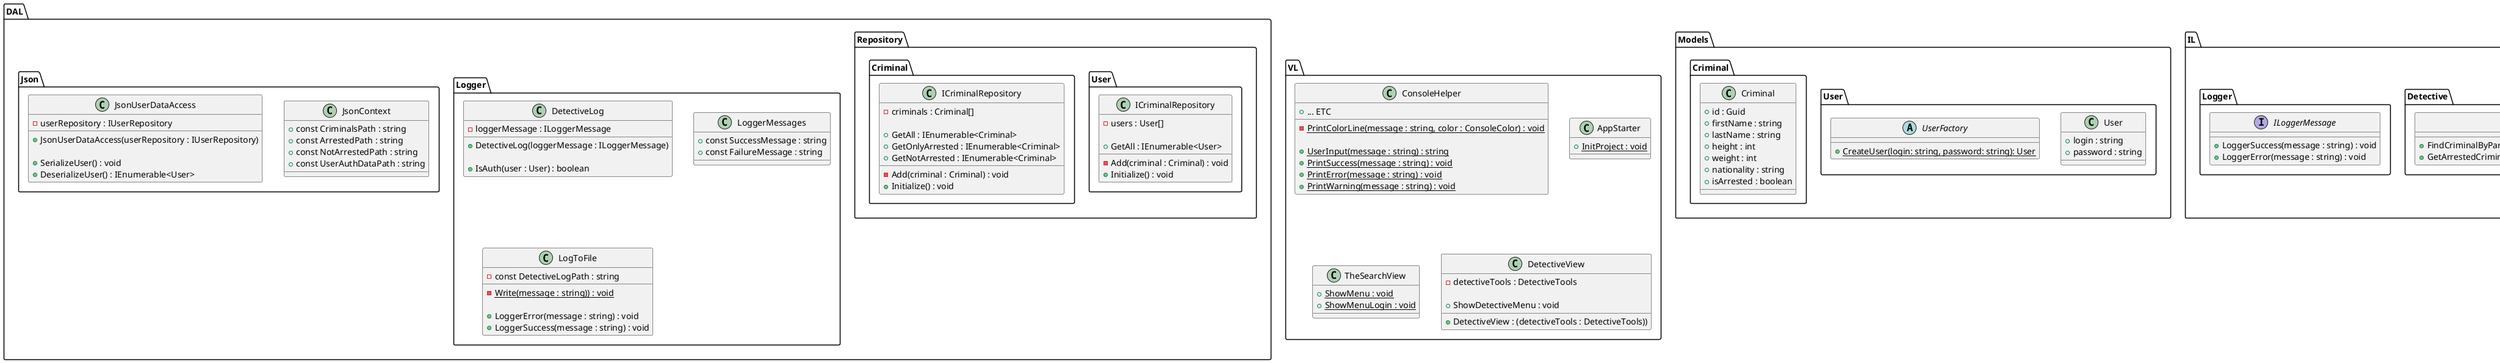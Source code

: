 @startuml

package "Models" {
    package User{
        class User{
            + login : string
            + password : string
        }
        abstract class UserFactory{
            + {static} CreateUser(login: string, password: string): User
        } 
    }
    
    package Criminal{
        class Criminal{
            + id : Guid
            + firstName : string
            + lastName : string
            + height : int
            + weight : int
            + nationality : string
            + isArrested : boolean
        }   
    }
}

package "IL" {
    package User{
        interface IUserRepository{
            + GetAll() : IEnumerable<User>
        }
        interface IUserSerializer{
            + SerializeUser() : void
            + DeserializeUser() : IEnumerable<User>    
        }
    }
    package Criminal{
        interface ICriminalRepository{
            + GetAll() : IEnumerable<Criminal>
            + GetOnlyArrested() : IEnumerable<Criminal>
            + GetNotArrested() : IEnumerable<Criminal>
        }
        interface ICriminalSerializer{
            + SerializeAllCriminals() : void
            + SerializeArrestedCriminals() : void
            + SerializeNotArrestedCriminals() : void
            
            + DeserializeAllCriminals() : IEnumerable<Criminal>
            + DeserializeOnlyArrested() : IEnumerable<Criminal>
            + DeserializeNotArrested() : IEnumerable<Criminal>
        }
    }
    package Detective{
        interface IDetective{
            + FindCriminalByParameters(height : int, weight: int, nationality: string) : IEnumerable<Criminal>
            + GetArrestedCriminals(criminal : IEnumerable<Criminal>) : IEnumerable<Criminal>
        }
    }
    package Logger{
        interface ILoggerMessage{
            + LoggerSuccess(message : string) : void
            + LoggerError(message : string) : void
        }
    }       
}

package "DAL" {
    package Repository{
        package User{
            class ICriminalRepository{
                - users : User[]
                
                + GetAll : IEnumerable<User>
                - Add(criminal : Criminal) : void
                + Initialize() : void
            }
        }
        package Criminal{
            class ICriminalRepository{
                - criminals : Criminal[]
                
                + GetAll : IEnumerable<Criminal>
                + GetOnlyArrested : IEnumerable<Criminal>
                + GetNotArrested : IEnumerable<Criminal>
                - Add(criminal : Criminal) : void
                + Initialize() : void
            }
        }
    }
    package Logger{
        class DetectiveLog{
            - loggerMessage : ILoggerMessage
            + DetectiveLog(loggerMessage : ILoggerMessage)
            
            + IsAuth(user : User) : boolean
        }
        class LoggerMessages{
            + const SuccessMessage : string
            + const FailureMessage : string
        }
        class LogToFile{
            - const DetectiveLogPath : string
            - {static} Write(message : string)) : void
            
            + LoggerError(message : string) : void
            + LoggerSuccess(message : string) : void
        }
    }
    package Json{
        class JsonContext{
            + const CriminalsPath : string
            + const ArrestedPath : string
            + const NotArrestedPath : string
            + const UserAuthDataPath : string
        }
        class JsonUserDataAccess{
            - userRepository : IUserRepository
            + JsonUserDataAccess(userRepository : IUserRepository)
            
            + SerializeUser() : void
            + DeserializeUser() : IEnumerable<User> 
        }
    }
}

package "BLL" {
    package Criminal{
        class CriminalMessages{
            + const Id : string
            + const FirstName : string
            + const LastName : string
            + const Height : string
            + const Weight : string
            + const Nationality : string
            + const IsArrested : string
        }
    }
    package Detective{
        class DetectiveMessages{
            + const ExitFromMenu : int
            + const EnterChoiceDetective : string
            + const EnterChoiceUser : string
            
            + ... ETC
        }
        class DetectiveTools{
            - repository : ICriminalRepository
            - serializer : ICriminalSerializer
            + DetectiveTools(repository : ICriminalRepository, serializer : ICriminalSerializer)
            
            + FindCriminalByParameters(height : int, weight : int, nationality : nationality) : IEnumerable<Criminal>
            + GetArrestedCriminals(criminal : Criminal)) : IEnumerable<Criminal>
            + GetArrestedPeople : void
            + FindCriminals(height : int, weight : int, nationality : string) : void
            # SearchCriminal() : void
        }
    }
    class Validator{
            + {static} ValidateHeight(height : int) : boolean
            + {static} ValidateWeight(weight : int) : boolean
            + {static} ValidateNationality(nationality : string) : boolean
    }
}

package "VL" {
    class ConsoleHelper{
            - {static} PrintColorLine(message : string, color : ConsoleColor) : void
            
            + {static} UserInput(message : string) : string
            + {static} PrintSuccess(message : string) : void
            + {static} PrintError(message : string) : void
            + {static} PrintWarning(message : string) : void
            + ... ETC
            
    }
    class AppStarter{
            + {static} InitProject : void
    }
    class TheSearchView{
            + {static} ShowMenu : void
            + {static} ShowMenuLogin : void
    }
    class DetectiveView{
            - detectiveTools : DetectiveTools
            + DetectiveView : (detectiveTools : DetectiveTools))
            
            + ShowDetectiveMenu : void 
    }
}



@enduml
